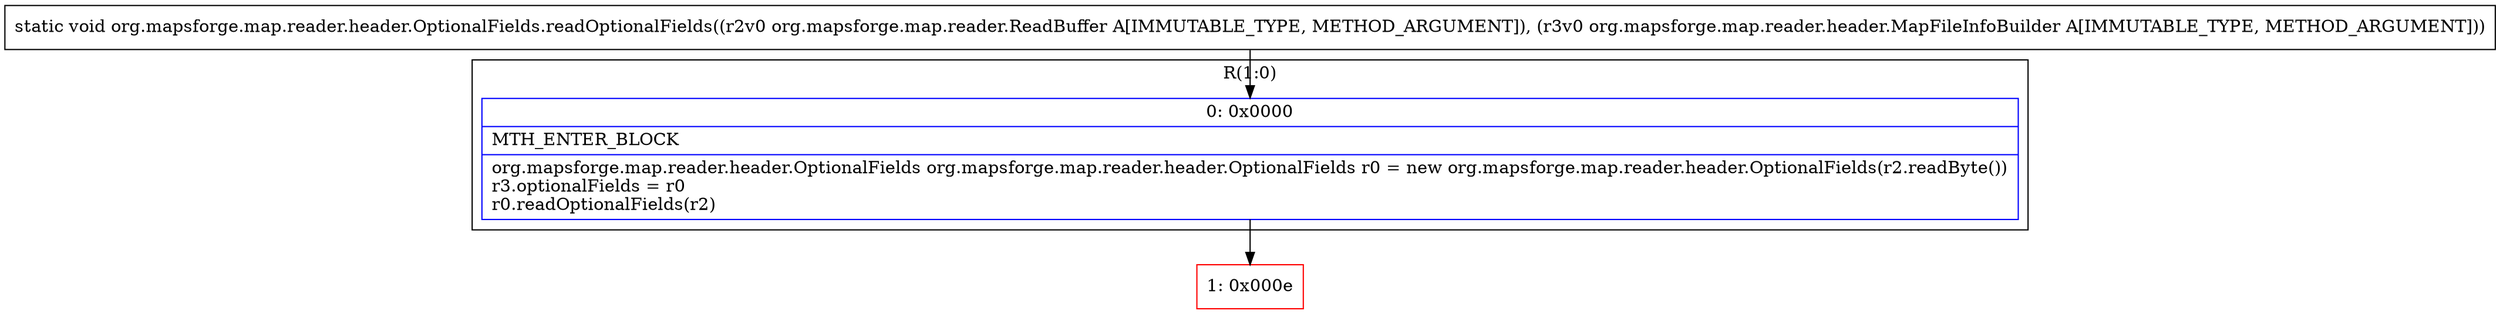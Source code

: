 digraph "CFG fororg.mapsforge.map.reader.header.OptionalFields.readOptionalFields(Lorg\/mapsforge\/map\/reader\/ReadBuffer;Lorg\/mapsforge\/map\/reader\/header\/MapFileInfoBuilder;)V" {
subgraph cluster_Region_1614519199 {
label = "R(1:0)";
node [shape=record,color=blue];
Node_0 [shape=record,label="{0\:\ 0x0000|MTH_ENTER_BLOCK\l|org.mapsforge.map.reader.header.OptionalFields org.mapsforge.map.reader.header.OptionalFields r0 = new org.mapsforge.map.reader.header.OptionalFields(r2.readByte())\lr3.optionalFields = r0\lr0.readOptionalFields(r2)\l}"];
}
Node_1 [shape=record,color=red,label="{1\:\ 0x000e}"];
MethodNode[shape=record,label="{static void org.mapsforge.map.reader.header.OptionalFields.readOptionalFields((r2v0 org.mapsforge.map.reader.ReadBuffer A[IMMUTABLE_TYPE, METHOD_ARGUMENT]), (r3v0 org.mapsforge.map.reader.header.MapFileInfoBuilder A[IMMUTABLE_TYPE, METHOD_ARGUMENT])) }"];
MethodNode -> Node_0;
Node_0 -> Node_1;
}

